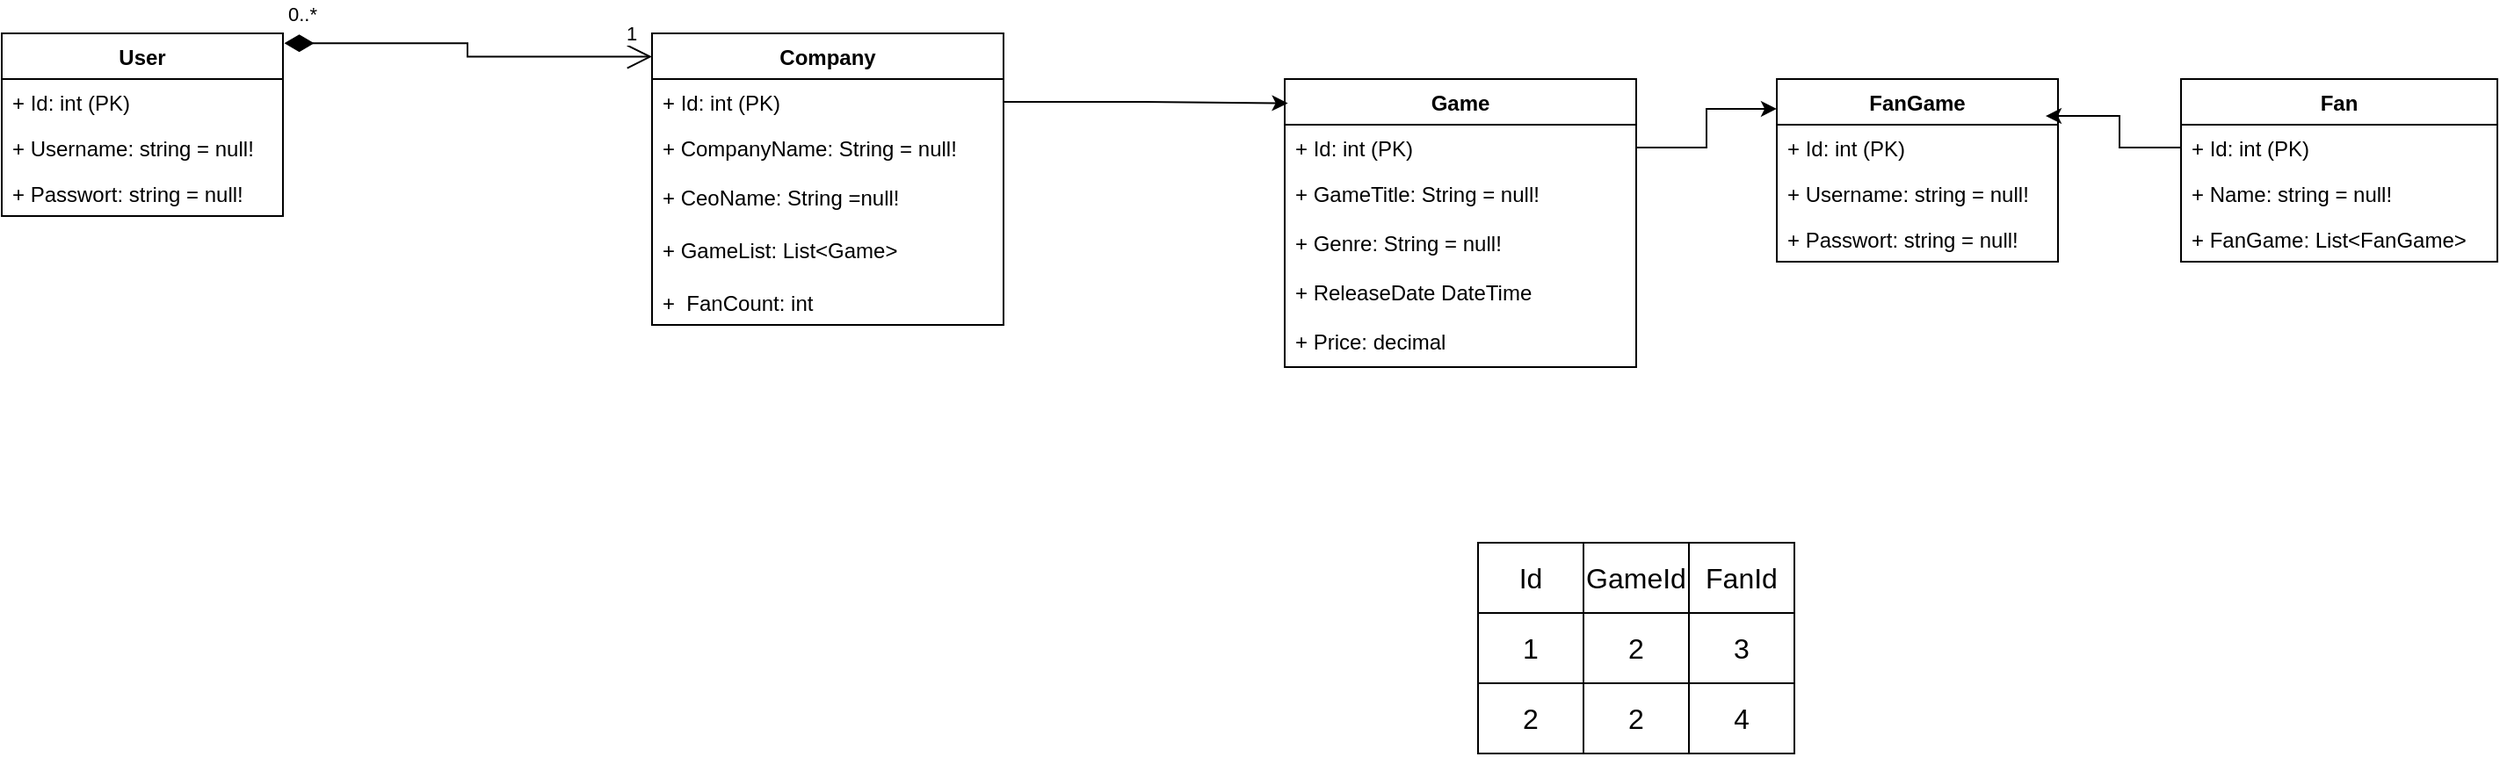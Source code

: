 <mxfile version="24.2.2" type="github">
  <diagram name="Seite-1" id="xjb5QmgcHpM4iNRoJGed">
    <mxGraphModel dx="1393" dy="758" grid="1" gridSize="10" guides="1" tooltips="1" connect="1" arrows="1" fold="1" page="1" pageScale="1" pageWidth="827" pageHeight="1169" math="0" shadow="0">
      <root>
        <mxCell id="0" />
        <mxCell id="1" parent="0" />
        <mxCell id="G6OjLGfVXKsIOxzyc3jy-8" value="Company" style="swimlane;fontStyle=1;align=center;verticalAlign=top;childLayout=stackLayout;horizontal=1;startSize=26;horizontalStack=0;resizeParent=1;resizeParentMax=0;resizeLast=0;collapsible=1;marginBottom=0;whiteSpace=wrap;html=1;" parent="1" vertex="1">
          <mxGeometry x="1070" y="160" width="200" height="166" as="geometry" />
        </mxCell>
        <mxCell id="G6OjLGfVXKsIOxzyc3jy-9" value="+ Id: int (PK)" style="text;strokeColor=none;fillColor=none;align=left;verticalAlign=top;spacingLeft=4;spacingRight=4;overflow=hidden;rotatable=0;points=[[0,0.5],[1,0.5]];portConstraint=eastwest;whiteSpace=wrap;html=1;" parent="G6OjLGfVXKsIOxzyc3jy-8" vertex="1">
          <mxGeometry y="26" width="200" height="26" as="geometry" />
        </mxCell>
        <mxCell id="G6OjLGfVXKsIOxzyc3jy-16" value="+ CompanyName: String = null!&lt;div&gt;&lt;span style=&quot;color: rgb(255, 255, 255); font-family: &amp;quot;Söhne Mono&amp;quot;, Monaco, &amp;quot;Andale Mono&amp;quot;, &amp;quot;Ubuntu Mono&amp;quot;, monospace; font-size: 14px; white-space: pre; background-color: rgb(13, 13, 13);&quot;&gt;&lt;br&gt;&lt;/span&gt;&lt;/div&gt;&lt;div&gt;&lt;span style=&quot;color: rgb(255, 255, 255); font-family: &amp;quot;Söhne Mono&amp;quot;, Monaco, &amp;quot;Andale Mono&amp;quot;, &amp;quot;Ubuntu Mono&amp;quot;, monospace; font-size: 14px; white-space: pre; background-color: rgb(13, 13, 13);&quot;&gt; &lt;/span&gt;&lt;div&gt;&lt;div&gt;&lt;br&gt;&lt;/div&gt;&lt;/div&gt;&lt;/div&gt;" style="text;strokeColor=none;fillColor=none;align=left;verticalAlign=top;spacingLeft=4;spacingRight=4;overflow=hidden;rotatable=0;points=[[0,0.5],[1,0.5]];portConstraint=eastwest;whiteSpace=wrap;html=1;" parent="G6OjLGfVXKsIOxzyc3jy-8" vertex="1">
          <mxGeometry y="52" width="200" height="28" as="geometry" />
        </mxCell>
        <mxCell id="Z-mIa7yHTthEnxBYMzwK-1" value="&lt;div&gt;&lt;div&gt;&lt;div&gt;+ CeoName: String =null!&lt;/div&gt;&lt;/div&gt;&lt;/div&gt;" style="text;strokeColor=none;fillColor=none;align=left;verticalAlign=top;spacingLeft=4;spacingRight=4;overflow=hidden;rotatable=0;points=[[0,0.5],[1,0.5]];portConstraint=eastwest;whiteSpace=wrap;html=1;" parent="G6OjLGfVXKsIOxzyc3jy-8" vertex="1">
          <mxGeometry y="80" width="200" height="30" as="geometry" />
        </mxCell>
        <mxCell id="Z-mIa7yHTthEnxBYMzwK-3" value="&lt;div&gt;&lt;div&gt;&lt;div&gt;+ GameList: List&amp;lt;Game&amp;gt;&lt;/div&gt;&lt;/div&gt;&lt;/div&gt;" style="text;strokeColor=none;fillColor=none;align=left;verticalAlign=top;spacingLeft=4;spacingRight=4;overflow=hidden;rotatable=0;points=[[0,0.5],[1,0.5]];portConstraint=eastwest;whiteSpace=wrap;html=1;" parent="G6OjLGfVXKsIOxzyc3jy-8" vertex="1">
          <mxGeometry y="110" width="200" height="30" as="geometry" />
        </mxCell>
        <mxCell id="xwFwPmBcwyw37O5yBJnI-7" value="+&amp;nbsp; FanCount: int&amp;nbsp;" style="text;strokeColor=none;fillColor=none;align=left;verticalAlign=top;spacingLeft=4;spacingRight=4;overflow=hidden;rotatable=0;points=[[0,0.5],[1,0.5]];portConstraint=eastwest;whiteSpace=wrap;html=1;" parent="G6OjLGfVXKsIOxzyc3jy-8" vertex="1">
          <mxGeometry y="140" width="200" height="26" as="geometry" />
        </mxCell>
        <mxCell id="G6OjLGfVXKsIOxzyc3jy-12" value="User" style="swimlane;fontStyle=1;align=center;verticalAlign=top;childLayout=stackLayout;horizontal=1;startSize=26;horizontalStack=0;resizeParent=1;resizeParentMax=0;resizeLast=0;collapsible=1;marginBottom=0;whiteSpace=wrap;html=1;" parent="1" vertex="1">
          <mxGeometry x="700" y="160" width="160" height="104" as="geometry" />
        </mxCell>
        <mxCell id="J0wInSTVefLnBzBPWC84-10" value="+ Id: int (PK)" style="text;strokeColor=none;fillColor=none;align=left;verticalAlign=top;spacingLeft=4;spacingRight=4;overflow=hidden;rotatable=0;points=[[0,0.5],[1,0.5]];portConstraint=eastwest;whiteSpace=wrap;html=1;" parent="G6OjLGfVXKsIOxzyc3jy-12" vertex="1">
          <mxGeometry y="26" width="160" height="26" as="geometry" />
        </mxCell>
        <mxCell id="J0wInSTVefLnBzBPWC84-12" value="&lt;div&gt;+ Username: string = null!&lt;/div&gt;" style="text;strokeColor=none;fillColor=none;align=left;verticalAlign=top;spacingLeft=4;spacingRight=4;overflow=hidden;rotatable=0;points=[[0,0.5],[1,0.5]];portConstraint=eastwest;whiteSpace=wrap;html=1;" parent="G6OjLGfVXKsIOxzyc3jy-12" vertex="1">
          <mxGeometry y="52" width="160" height="26" as="geometry" />
        </mxCell>
        <mxCell id="G6OjLGfVXKsIOxzyc3jy-13" value="&lt;div&gt;+ Passwort: string = null!&lt;/div&gt;" style="text;strokeColor=none;fillColor=none;align=left;verticalAlign=top;spacingLeft=4;spacingRight=4;overflow=hidden;rotatable=0;points=[[0,0.5],[1,0.5]];portConstraint=eastwest;whiteSpace=wrap;html=1;" parent="G6OjLGfVXKsIOxzyc3jy-12" vertex="1">
          <mxGeometry y="78" width="160" height="26" as="geometry" />
        </mxCell>
        <mxCell id="J0wInSTVefLnBzBPWC84-4" value="0..*" style="endArrow=open;html=1;endSize=12;startArrow=diamondThin;startSize=14;startFill=1;edgeStyle=orthogonalEdgeStyle;align=left;verticalAlign=bottom;rounded=0;entryX=0;entryY=0.08;entryDx=0;entryDy=0;exitX=1.005;exitY=0.054;exitDx=0;exitDy=0;exitPerimeter=0;entryPerimeter=0;" parent="1" source="G6OjLGfVXKsIOxzyc3jy-12" target="G6OjLGfVXKsIOxzyc3jy-8" edge="1">
          <mxGeometry x="-1" y="8" relative="1" as="geometry">
            <mxPoint x="880" y="210" as="sourcePoint" />
            <mxPoint x="1079.17" y="192.82" as="targetPoint" />
            <mxPoint as="offset" />
          </mxGeometry>
        </mxCell>
        <mxCell id="J0wInSTVefLnBzBPWC84-11" value="1" style="edgeLabel;html=1;align=center;verticalAlign=middle;resizable=0;points=[];" parent="J0wInSTVefLnBzBPWC84-4" vertex="1" connectable="0">
          <mxGeometry x="0.85" y="1" relative="1" as="geometry">
            <mxPoint x="4" y="-13" as="offset" />
          </mxGeometry>
        </mxCell>
        <mxCell id="xwFwPmBcwyw37O5yBJnI-1" value="Game&lt;span style=&quot;color: rgba(0, 0, 0, 0); font-family: monospace; font-size: 0px; font-weight: 400; text-align: start; text-wrap: nowrap;&quot;&gt;%3CmxGraphModel%3E%3Croot%3E%3CmxCell%20id%3D%220%22%2F%3E%3CmxCell%20id%3D%221%22%20parent%3D%220%22%2F%3E%3CmxCell%20id%3D%222%22%20value%3D%22Company%22%20style%3D%22swimlane%3BfontStyle%3D1%3Balign%3Dcenter%3BverticalAlign%3Dtop%3BchildLayout%3DstackLayout%3Bhorizontal%3D1%3BstartSize%3D26%3BhorizontalStack%3D0%3BresizeParent%3D1%3BresizeParentMax%3D0%3BresizeLast%3D0%3Bcollapsible%3D1%3BmarginBottom%3D0%3BwhiteSpace%3Dwrap%3Bhtml%3D1%3B%22%20vertex%3D%221%22%20parent%3D%221%22%3E%3CmxGeometry%20x%3D%221081%22%20y%3D%22160%22%20width%3D%22200%22%20height%3D%2286%22%20as%3D%22geometry%22%2F%3E%3C%2FmxCell%3E%3CmxCell%20id%3D%223%22%20value%3D%22%2B%20Id%3A%20int%20(PK)%22%20style%3D%22text%3BstrokeColor%3Dnone%3BfillColor%3Dnone%3Balign%3Dleft%3BverticalAlign%3Dtop%3BspacingLeft%3D4%3BspacingRight%3D4%3Boverflow%3Dhidden%3Brotatable%3D0%3Bpoints%3D%5B%5B0%2C0.5%5D%2C%5B1%2C0.5%5D%5D%3BportConstraint%3Deastwest%3BwhiteSpace%3Dwrap%3Bhtml%3D1%3B%22%20vertex%3D%221%22%20parent%3D%222%22%3E%3CmxGeometry%20y%3D%2226%22%20width%3D%22200%22%20height%3D%2226%22%20as%3D%22geometry%22%2F%3E%3C%2FmxCell%3E%3CmxCell%20id%3D%224%22%20value%3D%22%2B%26amp%3Bnbsp%3B%22%20style%3D%22text%3BstrokeColor%3Dnone%3BfillColor%3Dnone%3Balign%3Dleft%3BverticalAlign%3Dtop%3BspacingLeft%3D4%3BspacingRight%3D4%3Boverflow%3Dhidden%3Brotatable%3D0%3Bpoints%3D%5B%5B0%2C0.5%5D%2C%5B1%2C0.5%5D%5D%3BportConstraint%3Deastwest%3BwhiteSpace%3Dwrap%3Bhtml%3D1%3B%22%20vertex%3D%221%22%20parent%3D%222%22%3E%3CmxGeometry%20y%3D%2252%22%20width%3D%22200%22%20height%3D%2226%22%20as%3D%22geometry%22%2F%3E%3C%2FmxCell%3E%3CmxCell%20id%3D%225%22%20value%3D%22%22%20style%3D%22line%3BstrokeWidth%3D1%3BfillColor%3Dnone%3Balign%3Dleft%3BverticalAlign%3Dmiddle%3BspacingTop%3D-1%3BspacingLeft%3D3%3BspacingRight%3D3%3Brotatable%3D0%3BlabelPosition%3Dright%3Bpoints%3D%5B%5D%3BportConstraint%3Deastwest%3BstrokeColor%3Dinherit%3B%22%20vertex%3D%221%22%20parent%3D%222%22%3E%3CmxGeometry%20y%3D%2278%22%20width%3D%22200%22%20height%3D%228%22%20as%3D%22geometry%22%2F%3E%3C%2FmxCell%3E%3C%2Froot%3E%3C%2FmxGraphModel%3E&lt;/span&gt;&lt;span style=&quot;color: rgba(0, 0, 0, 0); font-family: monospace; font-size: 0px; font-weight: 400; text-align: start; text-wrap: nowrap;&quot;&gt;%3CmxGraphModel%3E%3Croot%3E%3CmxCell%20id%3D%220%22%2F%3E%3CmxCell%20id%3D%221%22%20parent%3D%220%22%2F%3E%3CmxCell%20id%3D%222%22%20value%3D%22Company%22%20style%3D%22swimlane%3BfontStyle%3D1%3Balign%3Dcenter%3BverticalAlign%3Dtop%3BchildLayout%3DstackLayout%3Bhorizontal%3D1%3BstartSize%3D26%3BhorizontalStack%3D0%3BresizeParent%3D1%3BresizeParentMax%3D0%3BresizeLast%3D0%3Bcollapsible%3D1%3BmarginBottom%3D0%3BwhiteSpace%3Dwrap%3Bhtml%3D1%3B%22%20vertex%3D%221%22%20parent%3D%221%22%3E%3CmxGeometry%20x%3D%221081%22%20y%3D%22160%22%20width%3D%22200%22%20height%3D%2286%22%20as%3D%22geometry%22%2F%3E%3C%2FmxCell%3E%3CmxCell%20id%3D%223%22%20value%3D%22%2B%20Id%3A%20int%20(PK)%22%20style%3D%22text%3BstrokeColor%3Dnone%3BfillColor%3Dnone%3Balign%3Dleft%3BverticalAlign%3Dtop%3BspacingLeft%3D4%3BspacingRight%3D4%3Boverflow%3Dhidden%3Brotatable%3D0%3Bpoints%3D%5B%5B0%2C0.5%5D%2C%5B1%2C0.5%5D%5D%3BportConstraint%3Deastwest%3BwhiteSpace%3Dwrap%3Bhtml%3D1%3B%22%20vertex%3D%221%22%20parent%3D%222%22%3E%3CmxGeometry%20y%3D%2226%22%20width%3D%22200%22%20height%3D%2226%22%20as%3D%22geometry%22%2F%3E%3C%2FmxCell%3E%3CmxCell%20id%3D%224%22%20value%3D%22%2B%26amp%3Bnbsp%3B%22%20style%3D%22text%3BstrokeColor%3Dnone%3BfillColor%3Dnone%3Balign%3Dleft%3BverticalAlign%3Dtop%3BspacingLeft%3D4%3BspacingRight%3D4%3Boverflow%3Dhidden%3Brotatable%3D0%3Bpoints%3D%5B%5B0%2C0.5%5D%2C%5B1%2C0.5%5D%5D%3BportConstraint%3Deastwest%3BwhiteSpace%3Dwrap%3Bhtml%3D1%3B%22%20vertex%3D%221%22%20parent%3D%222%22%3E%3CmxGeometry%20y%3D%2252%22%20width%3D%22200%22%20height%3D%2226%22%20as%3D%22geometry%22%2F%3E%3C%2FmxCell%3E%3CmxCell%20id%3D%225%22%20value%3D%22%22%20style%3D%22line%3BstrokeWidth%3D1%3BfillColor%3Dnone%3Balign%3Dleft%3BverticalAlign%3Dmiddle%3BspacingTop%3D-1%3BspacingLeft%3D3%3BspacingRight%3D3%3Brotatable%3D0%3BlabelPosition%3Dright%3Bpoints%3D%5B%5D%3BportConstraint%3Deastwest%3BstrokeColor%3Dinherit%3B%22%20vertex%3D%221%22%20parent%3D%222%22%3E%3CmxGeometry%20y%3D%2278%22%20width%3D%22200%22%20height%3D%228%22%20as%3D%22geometry%22%2F%3E%3C%2FmxCell%3E%3C%2Froot%3E%3C%2FmxGraphModel%3E&lt;/span&gt;&lt;span style=&quot;color: rgba(0, 0, 0, 0); font-family: monospace; font-size: 0px; font-weight: 400; text-align: start; text-wrap: nowrap;&quot;&gt;%3CmxGraphModel%3E%3Croot%3E%3CmxCell%20id%3D%220%22%2F%3E%3CmxCell%20id%3D%221%22%20parent%3D%220%22%2F%3E%3CmxCell%20id%3D%222%22%20value%3D%22Company%22%20style%3D%22swimlane%3BfontStyle%3D1%3Balign%3Dcenter%3BverticalAlign%3Dtop%3BchildLayout%3DstackLayout%3Bhorizontal%3D1%3BstartSize%3D26%3BhorizontalStack%3D0%3BresizeParent%3D1%3BresizeParentMax%3D0%3BresizeLast%3D0%3Bcollapsible%3D1%3BmarginBottom%3D0%3BwhiteSpace%3Dwrap%3Bhtml%3D1%3B%22%20vertex%3D%221%22%20parent%3D%221%22%3E%3CmxGeometry%20x%3D%221081%22%20y%3D%22160%22%20width%3D%22200%22%20height%3D%2286%22%20as%3D%22geometry%22%2F%3E%3C%2FmxCell%3E%3CmxCell%20id%3D%223%22%20value%3D%22%2B%20Id%3A%20int%20(PK)%22%20style%3D%22text%3BstrokeColor%3Dnone%3BfillColor%3Dnone%3Balign%3Dleft%3BverticalAlign%3Dtop%3BspacingLeft%3D4%3BspacingRight%3D4%3Boverflow%3Dhidden%3Brotatable%3D0%3Bpoints%3D%5B%5B0%2C0.5%5D%2C%5B1%2C0.5%5D%5D%3BportConstraint%3Deastwest%3BwhiteSpace%3Dwrap%3Bhtml%3D1%3B%22%20vertex%3D%221%22%20parent%3D%222%22%3E%3CmxGeometry%20y%3D%2226%22%20width%3D%22200%22%20height%3D%2226%22%20as%3D%22geometry%22%2F%3E%3C%2FmxCell%3E%3CmxCell%20id%3D%224%22%20value%3D%22%2B%26amp%3Bnbsp%3B%22%20style%3D%22text%3BstrokeColor%3Dnone%3BfillColor%3Dnone%3Balign%3Dleft%3BverticalAlign%3Dtop%3BspacingLeft%3D4%3BspacingRight%3D4%3Boverflow%3Dhidden%3Brotatable%3D0%3Bpoints%3D%5B%5B0%2C0.5%5D%2C%5B1%2C0.5%5D%5D%3BportConstraint%3Deastwest%3BwhiteSpace%3Dwrap%3Bhtml%3D1%3B%22%20vertex%3D%221%22%20parent%3D%222%22%3E%3CmxGeometry%20y%3D%2252%22%20width%3D%22200%22%20height%3D%2226%22%20as%3D%22geometry%22%2F%3E%3C%2FmxCell%3E%3CmxCell%20id%3D%225%22%20value%3D%22%22%20style%3D%22line%3BstrokeWidth%3D1%3BfillColor%3Dnone%3Balign%3Dleft%3BverticalAlign%3Dmiddle%3BspacingTop%3D-1%3BspacingLeft%3D3%3BspacingRight%3D3%3Brotatable%3D0%3BlabelPosition%3Dright%3Bpoints%3D%5B%5D%3BportConstraint%3Deastwest%3BstrokeColor%3Dinherit%3B%22%20vertex%3D%221%22%20parent%3D%222%22%3E%3CmxGeometry%20y%3D%2278%22%20width%3D%22200%22%20height%3D%228%22%20as%3D%22geometry%22%2F%3E%3C%2FmxCell%3E%3C%2Froot%3E%3C%2FmxGraphModel%3E&lt;/span&gt;" style="swimlane;fontStyle=1;align=center;verticalAlign=top;childLayout=stackLayout;horizontal=1;startSize=26;horizontalStack=0;resizeParent=1;resizeParentMax=0;resizeLast=0;collapsible=1;marginBottom=0;whiteSpace=wrap;html=1;" parent="1" vertex="1">
          <mxGeometry x="1430" y="186" width="200" height="164" as="geometry" />
        </mxCell>
        <mxCell id="xwFwPmBcwyw37O5yBJnI-2" value="+ Id: int (PK)" style="text;strokeColor=none;fillColor=none;align=left;verticalAlign=top;spacingLeft=4;spacingRight=4;overflow=hidden;rotatable=0;points=[[0,0.5],[1,0.5]];portConstraint=eastwest;whiteSpace=wrap;html=1;" parent="xwFwPmBcwyw37O5yBJnI-1" vertex="1">
          <mxGeometry y="26" width="200" height="26" as="geometry" />
        </mxCell>
        <mxCell id="xwFwPmBcwyw37O5yBJnI-3" value="+ GameTitle: String = null!" style="text;strokeColor=none;fillColor=none;align=left;verticalAlign=top;spacingLeft=4;spacingRight=4;overflow=hidden;rotatable=0;points=[[0,0.5],[1,0.5]];portConstraint=eastwest;whiteSpace=wrap;html=1;" parent="xwFwPmBcwyw37O5yBJnI-1" vertex="1">
          <mxGeometry y="52" width="200" height="28" as="geometry" />
        </mxCell>
        <mxCell id="Z-mIa7yHTthEnxBYMzwK-6" value="+ Genre: String = null!" style="text;strokeColor=none;fillColor=none;align=left;verticalAlign=top;spacingLeft=4;spacingRight=4;overflow=hidden;rotatable=0;points=[[0,0.5],[1,0.5]];portConstraint=eastwest;whiteSpace=wrap;html=1;" parent="xwFwPmBcwyw37O5yBJnI-1" vertex="1">
          <mxGeometry y="80" width="200" height="28" as="geometry" />
        </mxCell>
        <mxCell id="Z-mIa7yHTthEnxBYMzwK-7" value="+ ReleaseDate DateTime&amp;nbsp;" style="text;strokeColor=none;fillColor=none;align=left;verticalAlign=top;spacingLeft=4;spacingRight=4;overflow=hidden;rotatable=0;points=[[0,0.5],[1,0.5]];portConstraint=eastwest;whiteSpace=wrap;html=1;" parent="xwFwPmBcwyw37O5yBJnI-1" vertex="1">
          <mxGeometry y="108" width="200" height="28" as="geometry" />
        </mxCell>
        <mxCell id="Z-mIa7yHTthEnxBYMzwK-5" value="+ Price: decimal" style="text;strokeColor=none;fillColor=none;align=left;verticalAlign=top;spacingLeft=4;spacingRight=4;overflow=hidden;rotatable=0;points=[[0,0.5],[1,0.5]];portConstraint=eastwest;whiteSpace=wrap;html=1;" parent="xwFwPmBcwyw37O5yBJnI-1" vertex="1">
          <mxGeometry y="136" width="200" height="28" as="geometry" />
        </mxCell>
        <mxCell id="Z-mIa7yHTthEnxBYMzwK-8" style="edgeStyle=orthogonalEdgeStyle;rounded=0;orthogonalLoop=1;jettySize=auto;html=1;exitX=1;exitY=0.5;exitDx=0;exitDy=0;entryX=0.009;entryY=0.084;entryDx=0;entryDy=0;entryPerimeter=0;" parent="1" source="G6OjLGfVXKsIOxzyc3jy-9" target="xwFwPmBcwyw37O5yBJnI-1" edge="1">
          <mxGeometry relative="1" as="geometry" />
        </mxCell>
        <mxCell id="uB__xZfo7cH_TDXwhOJN-1" value="Fan" style="swimlane;fontStyle=1;align=center;verticalAlign=top;childLayout=stackLayout;horizontal=1;startSize=26;horizontalStack=0;resizeParent=1;resizeParentMax=0;resizeLast=0;collapsible=1;marginBottom=0;whiteSpace=wrap;html=1;" vertex="1" parent="1">
          <mxGeometry x="1940" y="186" width="180" height="104" as="geometry" />
        </mxCell>
        <mxCell id="uB__xZfo7cH_TDXwhOJN-2" value="+ Id: int (PK)" style="text;strokeColor=none;fillColor=none;align=left;verticalAlign=top;spacingLeft=4;spacingRight=4;overflow=hidden;rotatable=0;points=[[0,0.5],[1,0.5]];portConstraint=eastwest;whiteSpace=wrap;html=1;" vertex="1" parent="uB__xZfo7cH_TDXwhOJN-1">
          <mxGeometry y="26" width="180" height="26" as="geometry" />
        </mxCell>
        <mxCell id="uB__xZfo7cH_TDXwhOJN-25" value="&lt;div&gt;+ Name: string = null!&lt;/div&gt;" style="text;strokeColor=none;fillColor=none;align=left;verticalAlign=top;spacingLeft=4;spacingRight=4;overflow=hidden;rotatable=0;points=[[0,0.5],[1,0.5]];portConstraint=eastwest;whiteSpace=wrap;html=1;" vertex="1" parent="uB__xZfo7cH_TDXwhOJN-1">
          <mxGeometry y="52" width="180" height="26" as="geometry" />
        </mxCell>
        <mxCell id="uB__xZfo7cH_TDXwhOJN-3" value="+ FanGame: List&amp;lt;FanGame&amp;gt;" style="text;strokeColor=none;fillColor=none;align=left;verticalAlign=top;spacingLeft=4;spacingRight=4;overflow=hidden;rotatable=0;points=[[0,0.5],[1,0.5]];portConstraint=eastwest;whiteSpace=wrap;html=1;" vertex="1" parent="uB__xZfo7cH_TDXwhOJN-1">
          <mxGeometry y="78" width="180" height="26" as="geometry" />
        </mxCell>
        <mxCell id="uB__xZfo7cH_TDXwhOJN-5" value="FanGame" style="swimlane;fontStyle=1;align=center;verticalAlign=top;childLayout=stackLayout;horizontal=1;startSize=26;horizontalStack=0;resizeParent=1;resizeParentMax=0;resizeLast=0;collapsible=1;marginBottom=0;whiteSpace=wrap;html=1;" vertex="1" parent="1">
          <mxGeometry x="1710" y="186" width="160" height="104" as="geometry" />
        </mxCell>
        <mxCell id="uB__xZfo7cH_TDXwhOJN-6" value="+ Id: int (PK)" style="text;strokeColor=none;fillColor=none;align=left;verticalAlign=top;spacingLeft=4;spacingRight=4;overflow=hidden;rotatable=0;points=[[0,0.5],[1,0.5]];portConstraint=eastwest;whiteSpace=wrap;html=1;" vertex="1" parent="uB__xZfo7cH_TDXwhOJN-5">
          <mxGeometry y="26" width="160" height="26" as="geometry" />
        </mxCell>
        <mxCell id="uB__xZfo7cH_TDXwhOJN-7" value="&lt;div&gt;+ Username: string = null!&lt;/div&gt;" style="text;strokeColor=none;fillColor=none;align=left;verticalAlign=top;spacingLeft=4;spacingRight=4;overflow=hidden;rotatable=0;points=[[0,0.5],[1,0.5]];portConstraint=eastwest;whiteSpace=wrap;html=1;" vertex="1" parent="uB__xZfo7cH_TDXwhOJN-5">
          <mxGeometry y="52" width="160" height="26" as="geometry" />
        </mxCell>
        <mxCell id="uB__xZfo7cH_TDXwhOJN-8" value="&lt;div&gt;+ Passwort: string = null!&lt;/div&gt;" style="text;strokeColor=none;fillColor=none;align=left;verticalAlign=top;spacingLeft=4;spacingRight=4;overflow=hidden;rotatable=0;points=[[0,0.5],[1,0.5]];portConstraint=eastwest;whiteSpace=wrap;html=1;" vertex="1" parent="uB__xZfo7cH_TDXwhOJN-5">
          <mxGeometry y="78" width="160" height="26" as="geometry" />
        </mxCell>
        <mxCell id="uB__xZfo7cH_TDXwhOJN-9" style="edgeStyle=orthogonalEdgeStyle;rounded=0;orthogonalLoop=1;jettySize=auto;html=1;exitX=1;exitY=0.5;exitDx=0;exitDy=0;entryX=0;entryY=0.163;entryDx=0;entryDy=0;entryPerimeter=0;" edge="1" parent="1" source="xwFwPmBcwyw37O5yBJnI-2" target="uB__xZfo7cH_TDXwhOJN-5">
          <mxGeometry relative="1" as="geometry" />
        </mxCell>
        <mxCell id="uB__xZfo7cH_TDXwhOJN-11" style="edgeStyle=orthogonalEdgeStyle;rounded=0;orthogonalLoop=1;jettySize=auto;html=1;exitX=0;exitY=0.5;exitDx=0;exitDy=0;entryX=0.956;entryY=-0.192;entryDx=0;entryDy=0;entryPerimeter=0;" edge="1" parent="1" source="uB__xZfo7cH_TDXwhOJN-2" target="uB__xZfo7cH_TDXwhOJN-6">
          <mxGeometry relative="1" as="geometry" />
        </mxCell>
        <mxCell id="uB__xZfo7cH_TDXwhOJN-12" value="" style="shape=table;startSize=0;container=1;collapsible=0;childLayout=tableLayout;fontSize=16;" vertex="1" parent="1">
          <mxGeometry x="1540" y="450" width="180" height="120" as="geometry" />
        </mxCell>
        <mxCell id="uB__xZfo7cH_TDXwhOJN-13" value="" style="shape=tableRow;horizontal=0;startSize=0;swimlaneHead=0;swimlaneBody=0;strokeColor=inherit;top=0;left=0;bottom=0;right=0;collapsible=0;dropTarget=0;fillColor=none;points=[[0,0.5],[1,0.5]];portConstraint=eastwest;fontSize=16;" vertex="1" parent="uB__xZfo7cH_TDXwhOJN-12">
          <mxGeometry width="180" height="40" as="geometry" />
        </mxCell>
        <mxCell id="uB__xZfo7cH_TDXwhOJN-14" value="Id" style="shape=partialRectangle;html=1;whiteSpace=wrap;connectable=0;strokeColor=inherit;overflow=hidden;fillColor=none;top=0;left=0;bottom=0;right=0;pointerEvents=1;fontSize=16;" vertex="1" parent="uB__xZfo7cH_TDXwhOJN-13">
          <mxGeometry width="60" height="40" as="geometry">
            <mxRectangle width="60" height="40" as="alternateBounds" />
          </mxGeometry>
        </mxCell>
        <mxCell id="uB__xZfo7cH_TDXwhOJN-15" value="GameId" style="shape=partialRectangle;html=1;whiteSpace=wrap;connectable=0;strokeColor=inherit;overflow=hidden;fillColor=none;top=0;left=0;bottom=0;right=0;pointerEvents=1;fontSize=16;" vertex="1" parent="uB__xZfo7cH_TDXwhOJN-13">
          <mxGeometry x="60" width="60" height="40" as="geometry">
            <mxRectangle width="60" height="40" as="alternateBounds" />
          </mxGeometry>
        </mxCell>
        <mxCell id="uB__xZfo7cH_TDXwhOJN-16" value="FanId" style="shape=partialRectangle;html=1;whiteSpace=wrap;connectable=0;strokeColor=inherit;overflow=hidden;fillColor=none;top=0;left=0;bottom=0;right=0;pointerEvents=1;fontSize=16;" vertex="1" parent="uB__xZfo7cH_TDXwhOJN-13">
          <mxGeometry x="120" width="60" height="40" as="geometry">
            <mxRectangle width="60" height="40" as="alternateBounds" />
          </mxGeometry>
        </mxCell>
        <mxCell id="uB__xZfo7cH_TDXwhOJN-17" value="" style="shape=tableRow;horizontal=0;startSize=0;swimlaneHead=0;swimlaneBody=0;strokeColor=inherit;top=0;left=0;bottom=0;right=0;collapsible=0;dropTarget=0;fillColor=none;points=[[0,0.5],[1,0.5]];portConstraint=eastwest;fontSize=16;" vertex="1" parent="uB__xZfo7cH_TDXwhOJN-12">
          <mxGeometry y="40" width="180" height="40" as="geometry" />
        </mxCell>
        <mxCell id="uB__xZfo7cH_TDXwhOJN-18" value="1" style="shape=partialRectangle;html=1;whiteSpace=wrap;connectable=0;strokeColor=inherit;overflow=hidden;fillColor=none;top=0;left=0;bottom=0;right=0;pointerEvents=1;fontSize=16;" vertex="1" parent="uB__xZfo7cH_TDXwhOJN-17">
          <mxGeometry width="60" height="40" as="geometry">
            <mxRectangle width="60" height="40" as="alternateBounds" />
          </mxGeometry>
        </mxCell>
        <mxCell id="uB__xZfo7cH_TDXwhOJN-19" value="2" style="shape=partialRectangle;html=1;whiteSpace=wrap;connectable=0;strokeColor=inherit;overflow=hidden;fillColor=none;top=0;left=0;bottom=0;right=0;pointerEvents=1;fontSize=16;" vertex="1" parent="uB__xZfo7cH_TDXwhOJN-17">
          <mxGeometry x="60" width="60" height="40" as="geometry">
            <mxRectangle width="60" height="40" as="alternateBounds" />
          </mxGeometry>
        </mxCell>
        <mxCell id="uB__xZfo7cH_TDXwhOJN-20" value="3" style="shape=partialRectangle;html=1;whiteSpace=wrap;connectable=0;strokeColor=inherit;overflow=hidden;fillColor=none;top=0;left=0;bottom=0;right=0;pointerEvents=1;fontSize=16;" vertex="1" parent="uB__xZfo7cH_TDXwhOJN-17">
          <mxGeometry x="120" width="60" height="40" as="geometry">
            <mxRectangle width="60" height="40" as="alternateBounds" />
          </mxGeometry>
        </mxCell>
        <mxCell id="uB__xZfo7cH_TDXwhOJN-21" value="" style="shape=tableRow;horizontal=0;startSize=0;swimlaneHead=0;swimlaneBody=0;strokeColor=inherit;top=0;left=0;bottom=0;right=0;collapsible=0;dropTarget=0;fillColor=none;points=[[0,0.5],[1,0.5]];portConstraint=eastwest;fontSize=16;" vertex="1" parent="uB__xZfo7cH_TDXwhOJN-12">
          <mxGeometry y="80" width="180" height="40" as="geometry" />
        </mxCell>
        <mxCell id="uB__xZfo7cH_TDXwhOJN-22" value="2" style="shape=partialRectangle;html=1;whiteSpace=wrap;connectable=0;strokeColor=inherit;overflow=hidden;fillColor=none;top=0;left=0;bottom=0;right=0;pointerEvents=1;fontSize=16;" vertex="1" parent="uB__xZfo7cH_TDXwhOJN-21">
          <mxGeometry width="60" height="40" as="geometry">
            <mxRectangle width="60" height="40" as="alternateBounds" />
          </mxGeometry>
        </mxCell>
        <mxCell id="uB__xZfo7cH_TDXwhOJN-23" value="2" style="shape=partialRectangle;html=1;whiteSpace=wrap;connectable=0;strokeColor=inherit;overflow=hidden;fillColor=none;top=0;left=0;bottom=0;right=0;pointerEvents=1;fontSize=16;" vertex="1" parent="uB__xZfo7cH_TDXwhOJN-21">
          <mxGeometry x="60" width="60" height="40" as="geometry">
            <mxRectangle width="60" height="40" as="alternateBounds" />
          </mxGeometry>
        </mxCell>
        <mxCell id="uB__xZfo7cH_TDXwhOJN-24" value="4" style="shape=partialRectangle;html=1;whiteSpace=wrap;connectable=0;strokeColor=inherit;overflow=hidden;fillColor=none;top=0;left=0;bottom=0;right=0;pointerEvents=1;fontSize=16;" vertex="1" parent="uB__xZfo7cH_TDXwhOJN-21">
          <mxGeometry x="120" width="60" height="40" as="geometry">
            <mxRectangle width="60" height="40" as="alternateBounds" />
          </mxGeometry>
        </mxCell>
      </root>
    </mxGraphModel>
  </diagram>
</mxfile>
